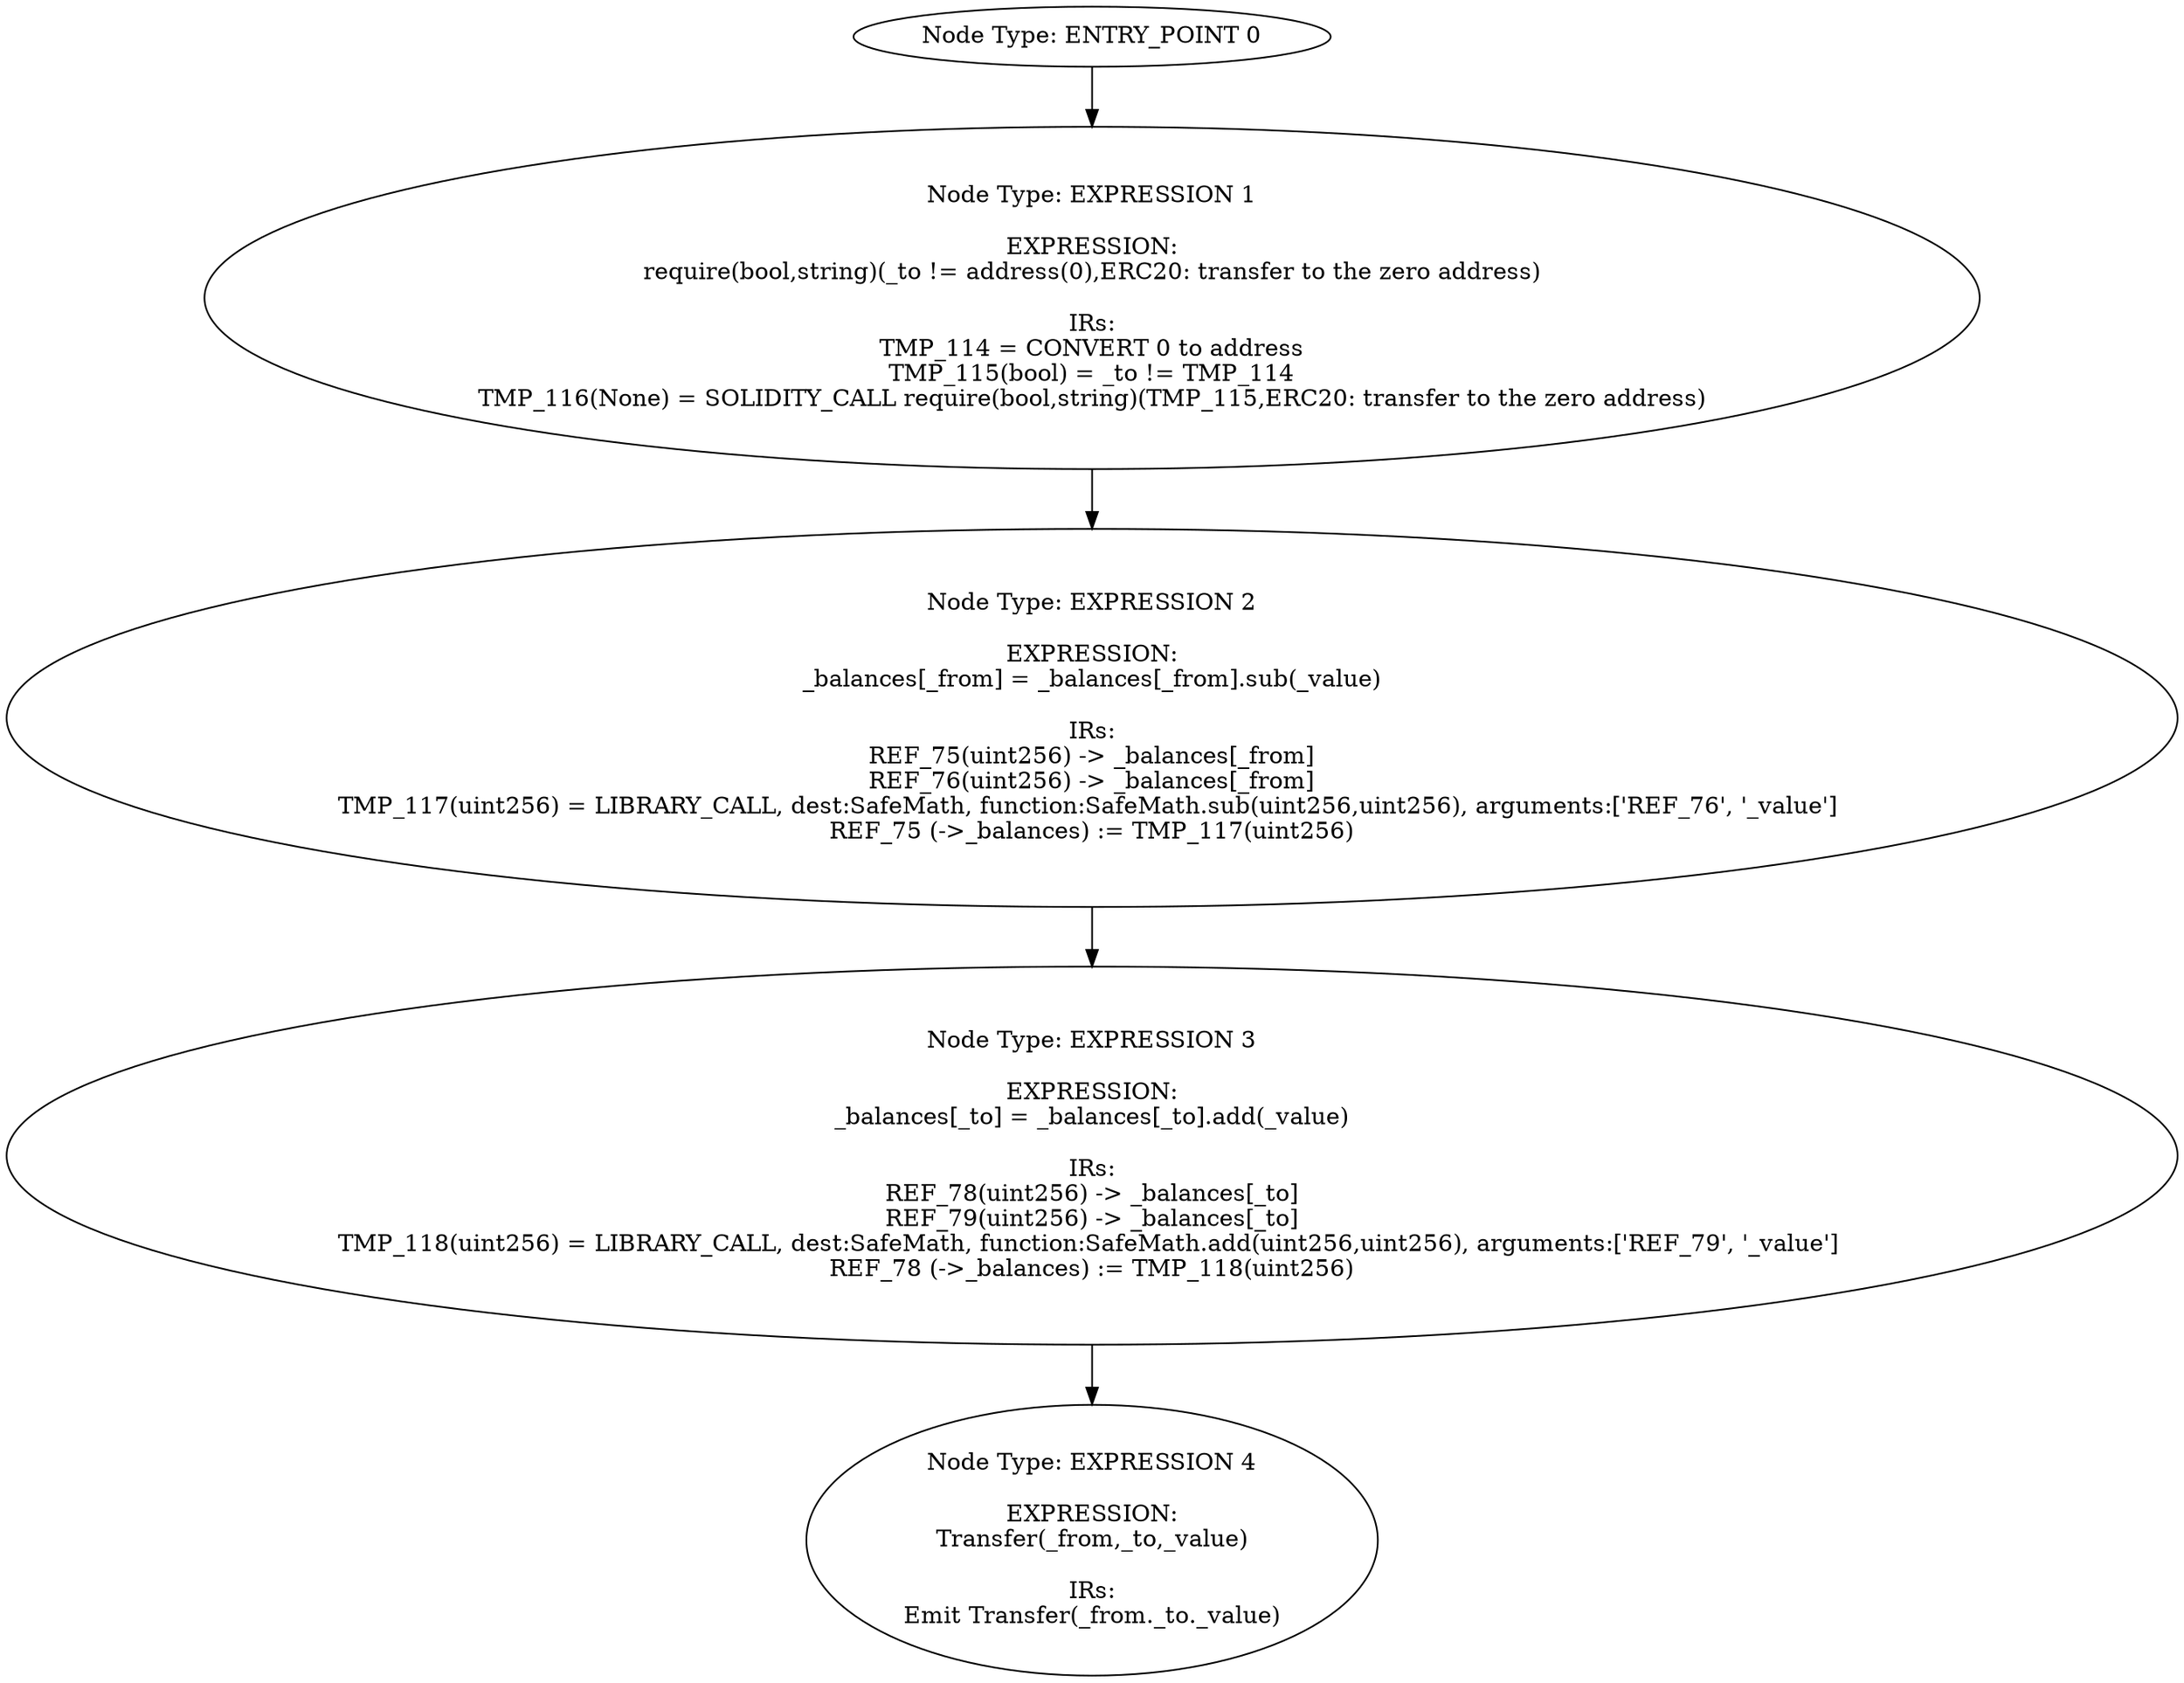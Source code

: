 digraph{
0[label="Node Type: ENTRY_POINT 0
"];
0->1;
1[label="Node Type: EXPRESSION 1

EXPRESSION:
require(bool,string)(_to != address(0),ERC20: transfer to the zero address)

IRs:
TMP_114 = CONVERT 0 to address
TMP_115(bool) = _to != TMP_114
TMP_116(None) = SOLIDITY_CALL require(bool,string)(TMP_115,ERC20: transfer to the zero address)"];
1->2;
2[label="Node Type: EXPRESSION 2

EXPRESSION:
_balances[_from] = _balances[_from].sub(_value)

IRs:
REF_75(uint256) -> _balances[_from]
REF_76(uint256) -> _balances[_from]
TMP_117(uint256) = LIBRARY_CALL, dest:SafeMath, function:SafeMath.sub(uint256,uint256), arguments:['REF_76', '_value'] 
REF_75 (->_balances) := TMP_117(uint256)"];
2->3;
3[label="Node Type: EXPRESSION 3

EXPRESSION:
_balances[_to] = _balances[_to].add(_value)

IRs:
REF_78(uint256) -> _balances[_to]
REF_79(uint256) -> _balances[_to]
TMP_118(uint256) = LIBRARY_CALL, dest:SafeMath, function:SafeMath.add(uint256,uint256), arguments:['REF_79', '_value'] 
REF_78 (->_balances) := TMP_118(uint256)"];
3->4;
4[label="Node Type: EXPRESSION 4

EXPRESSION:
Transfer(_from,_to,_value)

IRs:
Emit Transfer(_from._to._value)"];
}
